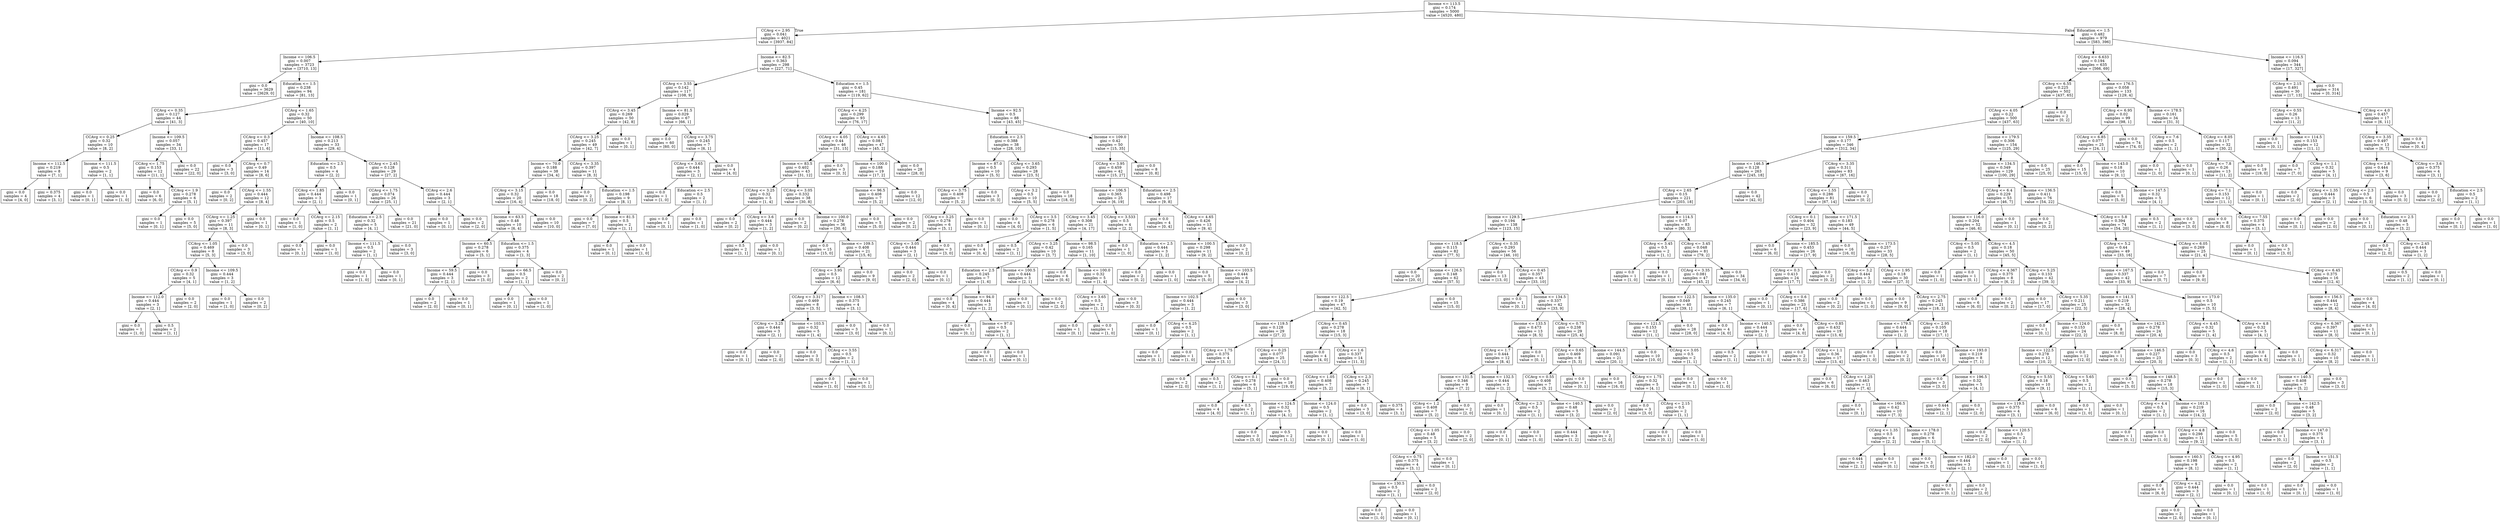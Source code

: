 digraph Tree {
node [shape=box] ;
0 [label="Income <= 113.5\ngini = 0.174\nsamples = 5000\nvalue = [4520, 480]"] ;
1 [label="CCAvg <= 2.95\ngini = 0.041\nsamples = 4021\nvalue = [3937, 84]"] ;
0 -> 1 [labeldistance=2.5, labelangle=45, headlabel="True"] ;
2 [label="Income <= 106.5\ngini = 0.007\nsamples = 3723\nvalue = [3710, 13]"] ;
1 -> 2 ;
3 [label="gini = 0.0\nsamples = 3629\nvalue = [3629, 0]"] ;
2 -> 3 ;
4 [label="Education <= 1.5\ngini = 0.238\nsamples = 94\nvalue = [81, 13]"] ;
2 -> 4 ;
5 [label="CCAvg <= 0.35\ngini = 0.127\nsamples = 44\nvalue = [41, 3]"] ;
4 -> 5 ;
6 [label="CCAvg <= 0.25\ngini = 0.32\nsamples = 10\nvalue = [8, 2]"] ;
5 -> 6 ;
7 [label="Income <= 112.5\ngini = 0.219\nsamples = 8\nvalue = [7, 1]"] ;
6 -> 7 ;
8 [label="gini = 0.0\nsamples = 4\nvalue = [4, 0]"] ;
7 -> 8 ;
9 [label="gini = 0.375\nsamples = 4\nvalue = [3, 1]"] ;
7 -> 9 ;
10 [label="Income <= 111.5\ngini = 0.5\nsamples = 2\nvalue = [1, 1]"] ;
6 -> 10 ;
11 [label="gini = 0.0\nsamples = 1\nvalue = [0, 1]"] ;
10 -> 11 ;
12 [label="gini = 0.0\nsamples = 1\nvalue = [1, 0]"] ;
10 -> 12 ;
13 [label="Income <= 109.5\ngini = 0.057\nsamples = 34\nvalue = [33, 1]"] ;
5 -> 13 ;
14 [label="CCAvg <= 1.75\ngini = 0.153\nsamples = 12\nvalue = [11, 1]"] ;
13 -> 14 ;
15 [label="gini = 0.0\nsamples = 6\nvalue = [6, 0]"] ;
14 -> 15 ;
16 [label="CCAvg <= 1.9\ngini = 0.278\nsamples = 6\nvalue = [5, 1]"] ;
14 -> 16 ;
17 [label="gini = 0.0\nsamples = 1\nvalue = [0, 1]"] ;
16 -> 17 ;
18 [label="gini = 0.0\nsamples = 5\nvalue = [5, 0]"] ;
16 -> 18 ;
19 [label="gini = 0.0\nsamples = 22\nvalue = [22, 0]"] ;
13 -> 19 ;
20 [label="CCAvg <= 1.65\ngini = 0.32\nsamples = 50\nvalue = [40, 10]"] ;
4 -> 20 ;
21 [label="CCAvg <= 0.3\ngini = 0.457\nsamples = 17\nvalue = [11, 6]"] ;
20 -> 21 ;
22 [label="gini = 0.0\nsamples = 3\nvalue = [3, 0]"] ;
21 -> 22 ;
23 [label="CCAvg <= 0.7\ngini = 0.49\nsamples = 14\nvalue = [8, 6]"] ;
21 -> 23 ;
24 [label="gini = 0.0\nsamples = 2\nvalue = [0, 2]"] ;
23 -> 24 ;
25 [label="CCAvg <= 1.55\ngini = 0.444\nsamples = 12\nvalue = [8, 4]"] ;
23 -> 25 ;
26 [label="CCAvg <= 1.25\ngini = 0.397\nsamples = 11\nvalue = [8, 3]"] ;
25 -> 26 ;
27 [label="CCAvg <= 1.05\ngini = 0.469\nsamples = 8\nvalue = [5, 3]"] ;
26 -> 27 ;
28 [label="CCAvg <= 0.9\ngini = 0.32\nsamples = 5\nvalue = [4, 1]"] ;
27 -> 28 ;
29 [label="Income <= 112.0\ngini = 0.444\nsamples = 3\nvalue = [2, 1]"] ;
28 -> 29 ;
30 [label="gini = 0.0\nsamples = 1\nvalue = [1, 0]"] ;
29 -> 30 ;
31 [label="gini = 0.5\nsamples = 2\nvalue = [1, 1]"] ;
29 -> 31 ;
32 [label="gini = 0.0\nsamples = 2\nvalue = [2, 0]"] ;
28 -> 32 ;
33 [label="Income <= 109.5\ngini = 0.444\nsamples = 3\nvalue = [1, 2]"] ;
27 -> 33 ;
34 [label="gini = 0.0\nsamples = 1\nvalue = [1, 0]"] ;
33 -> 34 ;
35 [label="gini = 0.0\nsamples = 2\nvalue = [0, 2]"] ;
33 -> 35 ;
36 [label="gini = 0.0\nsamples = 3\nvalue = [3, 0]"] ;
26 -> 36 ;
37 [label="gini = 0.0\nsamples = 1\nvalue = [0, 1]"] ;
25 -> 37 ;
38 [label="Income <= 108.5\ngini = 0.213\nsamples = 33\nvalue = [29, 4]"] ;
20 -> 38 ;
39 [label="Education <= 2.5\ngini = 0.5\nsamples = 4\nvalue = [2, 2]"] ;
38 -> 39 ;
40 [label="CCAvg <= 1.85\ngini = 0.444\nsamples = 3\nvalue = [2, 1]"] ;
39 -> 40 ;
41 [label="gini = 0.0\nsamples = 1\nvalue = [1, 0]"] ;
40 -> 41 ;
42 [label="CCAvg <= 2.15\ngini = 0.5\nsamples = 2\nvalue = [1, 1]"] ;
40 -> 42 ;
43 [label="gini = 0.0\nsamples = 1\nvalue = [0, 1]"] ;
42 -> 43 ;
44 [label="gini = 0.0\nsamples = 1\nvalue = [1, 0]"] ;
42 -> 44 ;
45 [label="gini = 0.0\nsamples = 1\nvalue = [0, 1]"] ;
39 -> 45 ;
46 [label="CCAvg <= 2.45\ngini = 0.128\nsamples = 29\nvalue = [27, 2]"] ;
38 -> 46 ;
47 [label="CCAvg <= 1.75\ngini = 0.074\nsamples = 26\nvalue = [25, 1]"] ;
46 -> 47 ;
48 [label="Education <= 2.5\ngini = 0.32\nsamples = 5\nvalue = [4, 1]"] ;
47 -> 48 ;
49 [label="Income <= 111.5\ngini = 0.5\nsamples = 2\nvalue = [1, 1]"] ;
48 -> 49 ;
50 [label="gini = 0.0\nsamples = 1\nvalue = [1, 0]"] ;
49 -> 50 ;
51 [label="gini = 0.0\nsamples = 1\nvalue = [0, 1]"] ;
49 -> 51 ;
52 [label="gini = 0.0\nsamples = 3\nvalue = [3, 0]"] ;
48 -> 52 ;
53 [label="gini = 0.0\nsamples = 21\nvalue = [21, 0]"] ;
47 -> 53 ;
54 [label="CCAvg <= 2.6\ngini = 0.444\nsamples = 3\nvalue = [2, 1]"] ;
46 -> 54 ;
55 [label="gini = 0.0\nsamples = 1\nvalue = [0, 1]"] ;
54 -> 55 ;
56 [label="gini = 0.0\nsamples = 2\nvalue = [2, 0]"] ;
54 -> 56 ;
57 [label="Income <= 82.5\ngini = 0.363\nsamples = 298\nvalue = [227, 71]"] ;
1 -> 57 ;
58 [label="CCAvg <= 3.55\ngini = 0.142\nsamples = 117\nvalue = [108, 9]"] ;
57 -> 58 ;
59 [label="CCAvg <= 3.45\ngini = 0.269\nsamples = 50\nvalue = [42, 8]"] ;
58 -> 59 ;
60 [label="CCAvg <= 3.25\ngini = 0.245\nsamples = 49\nvalue = [42, 7]"] ;
59 -> 60 ;
61 [label="Income <= 70.0\ngini = 0.188\nsamples = 38\nvalue = [34, 4]"] ;
60 -> 61 ;
62 [label="CCAvg <= 3.15\ngini = 0.32\nsamples = 20\nvalue = [16, 4]"] ;
61 -> 62 ;
63 [label="Income <= 63.5\ngini = 0.48\nsamples = 10\nvalue = [6, 4]"] ;
62 -> 63 ;
64 [label="Income <= 60.5\ngini = 0.278\nsamples = 6\nvalue = [5, 1]"] ;
63 -> 64 ;
65 [label="Income <= 59.5\ngini = 0.444\nsamples = 3\nvalue = [2, 1]"] ;
64 -> 65 ;
66 [label="gini = 0.0\nsamples = 2\nvalue = [2, 0]"] ;
65 -> 66 ;
67 [label="gini = 0.0\nsamples = 1\nvalue = [0, 1]"] ;
65 -> 67 ;
68 [label="gini = 0.0\nsamples = 3\nvalue = [3, 0]"] ;
64 -> 68 ;
69 [label="Education <= 1.5\ngini = 0.375\nsamples = 4\nvalue = [1, 3]"] ;
63 -> 69 ;
70 [label="Income <= 66.5\ngini = 0.5\nsamples = 2\nvalue = [1, 1]"] ;
69 -> 70 ;
71 [label="gini = 0.0\nsamples = 1\nvalue = [0, 1]"] ;
70 -> 71 ;
72 [label="gini = 0.0\nsamples = 1\nvalue = [1, 0]"] ;
70 -> 72 ;
73 [label="gini = 0.0\nsamples = 2\nvalue = [0, 2]"] ;
69 -> 73 ;
74 [label="gini = 0.0\nsamples = 10\nvalue = [10, 0]"] ;
62 -> 74 ;
75 [label="gini = 0.0\nsamples = 18\nvalue = [18, 0]"] ;
61 -> 75 ;
76 [label="CCAvg <= 3.35\ngini = 0.397\nsamples = 11\nvalue = [8, 3]"] ;
60 -> 76 ;
77 [label="gini = 0.0\nsamples = 2\nvalue = [0, 2]"] ;
76 -> 77 ;
78 [label="Education <= 1.5\ngini = 0.198\nsamples = 9\nvalue = [8, 1]"] ;
76 -> 78 ;
79 [label="gini = 0.0\nsamples = 7\nvalue = [7, 0]"] ;
78 -> 79 ;
80 [label="Income <= 81.5\ngini = 0.5\nsamples = 2\nvalue = [1, 1]"] ;
78 -> 80 ;
81 [label="gini = 0.0\nsamples = 1\nvalue = [0, 1]"] ;
80 -> 81 ;
82 [label="gini = 0.0\nsamples = 1\nvalue = [1, 0]"] ;
80 -> 82 ;
83 [label="gini = 0.0\nsamples = 1\nvalue = [0, 1]"] ;
59 -> 83 ;
84 [label="Income <= 81.5\ngini = 0.029\nsamples = 67\nvalue = [66, 1]"] ;
58 -> 84 ;
85 [label="gini = 0.0\nsamples = 60\nvalue = [60, 0]"] ;
84 -> 85 ;
86 [label="CCAvg <= 3.75\ngini = 0.245\nsamples = 7\nvalue = [6, 1]"] ;
84 -> 86 ;
87 [label="CCAvg <= 3.65\ngini = 0.444\nsamples = 3\nvalue = [2, 1]"] ;
86 -> 87 ;
88 [label="gini = 0.0\nsamples = 1\nvalue = [1, 0]"] ;
87 -> 88 ;
89 [label="Education <= 2.5\ngini = 0.5\nsamples = 2\nvalue = [1, 1]"] ;
87 -> 89 ;
90 [label="gini = 0.0\nsamples = 1\nvalue = [0, 1]"] ;
89 -> 90 ;
91 [label="gini = 0.0\nsamples = 1\nvalue = [1, 0]"] ;
89 -> 91 ;
92 [label="gini = 0.0\nsamples = 4\nvalue = [4, 0]"] ;
86 -> 92 ;
93 [label="Education <= 1.5\ngini = 0.45\nsamples = 181\nvalue = [119, 62]"] ;
57 -> 93 ;
94 [label="CCAvg <= 4.25\ngini = 0.299\nsamples = 93\nvalue = [76, 17]"] ;
93 -> 94 ;
95 [label="CCAvg <= 4.05\ngini = 0.44\nsamples = 46\nvalue = [31, 15]"] ;
94 -> 95 ;
96 [label="Income <= 83.5\ngini = 0.402\nsamples = 43\nvalue = [31, 12]"] ;
95 -> 96 ;
97 [label="CCAvg <= 3.25\ngini = 0.32\nsamples = 5\nvalue = [1, 4]"] ;
96 -> 97 ;
98 [label="gini = 0.0\nsamples = 2\nvalue = [0, 2]"] ;
97 -> 98 ;
99 [label="CCAvg <= 3.6\ngini = 0.444\nsamples = 3\nvalue = [1, 2]"] ;
97 -> 99 ;
100 [label="gini = 0.5\nsamples = 2\nvalue = [1, 1]"] ;
99 -> 100 ;
101 [label="gini = 0.0\nsamples = 1\nvalue = [0, 1]"] ;
99 -> 101 ;
102 [label="CCAvg <= 3.05\ngini = 0.332\nsamples = 38\nvalue = [30, 8]"] ;
96 -> 102 ;
103 [label="gini = 0.0\nsamples = 2\nvalue = [0, 2]"] ;
102 -> 103 ;
104 [label="Income <= 100.0\ngini = 0.278\nsamples = 36\nvalue = [30, 6]"] ;
102 -> 104 ;
105 [label="gini = 0.0\nsamples = 15\nvalue = [15, 0]"] ;
104 -> 105 ;
106 [label="Income <= 109.5\ngini = 0.408\nsamples = 21\nvalue = [15, 6]"] ;
104 -> 106 ;
107 [label="CCAvg <= 3.95\ngini = 0.5\nsamples = 12\nvalue = [6, 6]"] ;
106 -> 107 ;
108 [label="CCAvg <= 3.317\ngini = 0.469\nsamples = 8\nvalue = [3, 5]"] ;
107 -> 108 ;
109 [label="CCAvg <= 3.25\ngini = 0.444\nsamples = 3\nvalue = [2, 1]"] ;
108 -> 109 ;
110 [label="gini = 0.0\nsamples = 1\nvalue = [0, 1]"] ;
109 -> 110 ;
111 [label="gini = 0.0\nsamples = 2\nvalue = [2, 0]"] ;
109 -> 111 ;
112 [label="Income <= 103.5\ngini = 0.32\nsamples = 5\nvalue = [1, 4]"] ;
108 -> 112 ;
113 [label="gini = 0.0\nsamples = 3\nvalue = [0, 3]"] ;
112 -> 113 ;
114 [label="CCAvg <= 3.55\ngini = 0.5\nsamples = 2\nvalue = [1, 1]"] ;
112 -> 114 ;
115 [label="gini = 0.0\nsamples = 1\nvalue = [1, 0]"] ;
114 -> 115 ;
116 [label="gini = 0.0\nsamples = 1\nvalue = [0, 1]"] ;
114 -> 116 ;
117 [label="Income <= 108.5\ngini = 0.375\nsamples = 4\nvalue = [3, 1]"] ;
107 -> 117 ;
118 [label="gini = 0.0\nsamples = 3\nvalue = [3, 0]"] ;
117 -> 118 ;
119 [label="gini = 0.0\nsamples = 1\nvalue = [0, 1]"] ;
117 -> 119 ;
120 [label="gini = 0.0\nsamples = 9\nvalue = [9, 0]"] ;
106 -> 120 ;
121 [label="gini = 0.0\nsamples = 3\nvalue = [0, 3]"] ;
95 -> 121 ;
122 [label="CCAvg <= 4.65\ngini = 0.081\nsamples = 47\nvalue = [45, 2]"] ;
94 -> 122 ;
123 [label="Income <= 100.0\ngini = 0.188\nsamples = 19\nvalue = [17, 2]"] ;
122 -> 123 ;
124 [label="Income <= 96.5\ngini = 0.408\nsamples = 7\nvalue = [5, 2]"] ;
123 -> 124 ;
125 [label="gini = 0.0\nsamples = 5\nvalue = [5, 0]"] ;
124 -> 125 ;
126 [label="gini = 0.0\nsamples = 2\nvalue = [0, 2]"] ;
124 -> 126 ;
127 [label="gini = 0.0\nsamples = 12\nvalue = [12, 0]"] ;
123 -> 127 ;
128 [label="gini = 0.0\nsamples = 28\nvalue = [28, 0]"] ;
122 -> 128 ;
129 [label="Income <= 92.5\ngini = 0.5\nsamples = 88\nvalue = [43, 45]"] ;
93 -> 129 ;
130 [label="Education <= 2.5\ngini = 0.388\nsamples = 38\nvalue = [28, 10]"] ;
129 -> 130 ;
131 [label="Income <= 87.0\ngini = 0.5\nsamples = 10\nvalue = [5, 5]"] ;
130 -> 131 ;
132 [label="CCAvg <= 3.75\ngini = 0.408\nsamples = 7\nvalue = [5, 2]"] ;
131 -> 132 ;
133 [label="CCAvg <= 3.25\ngini = 0.278\nsamples = 6\nvalue = [5, 1]"] ;
132 -> 133 ;
134 [label="CCAvg <= 3.05\ngini = 0.444\nsamples = 3\nvalue = [2, 1]"] ;
133 -> 134 ;
135 [label="gini = 0.0\nsamples = 2\nvalue = [2, 0]"] ;
134 -> 135 ;
136 [label="gini = 0.0\nsamples = 1\nvalue = [0, 1]"] ;
134 -> 136 ;
137 [label="gini = 0.0\nsamples = 3\nvalue = [3, 0]"] ;
133 -> 137 ;
138 [label="gini = 0.0\nsamples = 1\nvalue = [0, 1]"] ;
132 -> 138 ;
139 [label="gini = 0.0\nsamples = 3\nvalue = [0, 3]"] ;
131 -> 139 ;
140 [label="CCAvg <= 3.65\ngini = 0.293\nsamples = 28\nvalue = [23, 5]"] ;
130 -> 140 ;
141 [label="CCAvg <= 3.2\ngini = 0.5\nsamples = 10\nvalue = [5, 5]"] ;
140 -> 141 ;
142 [label="gini = 0.0\nsamples = 4\nvalue = [4, 0]"] ;
141 -> 142 ;
143 [label="CCAvg <= 3.5\ngini = 0.278\nsamples = 6\nvalue = [1, 5]"] ;
141 -> 143 ;
144 [label="gini = 0.0\nsamples = 4\nvalue = [0, 4]"] ;
143 -> 144 ;
145 [label="gini = 0.5\nsamples = 2\nvalue = [1, 1]"] ;
143 -> 145 ;
146 [label="gini = 0.0\nsamples = 18\nvalue = [18, 0]"] ;
140 -> 146 ;
147 [label="Income <= 109.0\ngini = 0.42\nsamples = 50\nvalue = [15, 35]"] ;
129 -> 147 ;
148 [label="CCAvg <= 3.95\ngini = 0.459\nsamples = 42\nvalue = [15, 27]"] ;
147 -> 148 ;
149 [label="Income <= 106.5\ngini = 0.365\nsamples = 25\nvalue = [6, 19]"] ;
148 -> 149 ;
150 [label="CCAvg <= 3.45\ngini = 0.308\nsamples = 21\nvalue = [4, 17]"] ;
149 -> 150 ;
151 [label="CCAvg <= 3.25\ngini = 0.42\nsamples = 10\nvalue = [3, 7]"] ;
150 -> 151 ;
152 [label="Education <= 2.5\ngini = 0.245\nsamples = 7\nvalue = [1, 6]"] ;
151 -> 152 ;
153 [label="gini = 0.0\nsamples = 4\nvalue = [0, 4]"] ;
152 -> 153 ;
154 [label="Income <= 94.0\ngini = 0.444\nsamples = 3\nvalue = [1, 2]"] ;
152 -> 154 ;
155 [label="gini = 0.0\nsamples = 1\nvalue = [0, 1]"] ;
154 -> 155 ;
156 [label="Income <= 97.0\ngini = 0.5\nsamples = 2\nvalue = [1, 1]"] ;
154 -> 156 ;
157 [label="gini = 0.0\nsamples = 1\nvalue = [1, 0]"] ;
156 -> 157 ;
158 [label="gini = 0.0\nsamples = 1\nvalue = [0, 1]"] ;
156 -> 158 ;
159 [label="Income <= 100.5\ngini = 0.444\nsamples = 3\nvalue = [2, 1]"] ;
151 -> 159 ;
160 [label="gini = 0.0\nsamples = 1\nvalue = [0, 1]"] ;
159 -> 160 ;
161 [label="gini = 0.0\nsamples = 2\nvalue = [2, 0]"] ;
159 -> 161 ;
162 [label="Income <= 98.5\ngini = 0.165\nsamples = 11\nvalue = [1, 10]"] ;
150 -> 162 ;
163 [label="gini = 0.0\nsamples = 6\nvalue = [0, 6]"] ;
162 -> 163 ;
164 [label="Income <= 100.0\ngini = 0.32\nsamples = 5\nvalue = [1, 4]"] ;
162 -> 164 ;
165 [label="CCAvg <= 3.65\ngini = 0.5\nsamples = 2\nvalue = [1, 1]"] ;
164 -> 165 ;
166 [label="gini = 0.0\nsamples = 1\nvalue = [0, 1]"] ;
165 -> 166 ;
167 [label="gini = 0.0\nsamples = 1\nvalue = [1, 0]"] ;
165 -> 167 ;
168 [label="gini = 0.0\nsamples = 3\nvalue = [0, 3]"] ;
164 -> 168 ;
169 [label="CCAvg <= 3.533\ngini = 0.5\nsamples = 4\nvalue = [2, 2]"] ;
149 -> 169 ;
170 [label="gini = 0.0\nsamples = 1\nvalue = [1, 0]"] ;
169 -> 170 ;
171 [label="Education <= 2.5\ngini = 0.444\nsamples = 3\nvalue = [1, 2]"] ;
169 -> 171 ;
172 [label="gini = 0.0\nsamples = 2\nvalue = [0, 2]"] ;
171 -> 172 ;
173 [label="gini = 0.0\nsamples = 1\nvalue = [1, 0]"] ;
171 -> 173 ;
174 [label="Education <= 2.5\ngini = 0.498\nsamples = 17\nvalue = [9, 8]"] ;
148 -> 174 ;
175 [label="gini = 0.0\nsamples = 4\nvalue = [0, 4]"] ;
174 -> 175 ;
176 [label="CCAvg <= 4.65\ngini = 0.426\nsamples = 13\nvalue = [9, 4]"] ;
174 -> 176 ;
177 [label="Income <= 100.5\ngini = 0.298\nsamples = 11\nvalue = [9, 2]"] ;
176 -> 177 ;
178 [label="gini = 0.0\nsamples = 5\nvalue = [5, 0]"] ;
177 -> 178 ;
179 [label="Income <= 103.5\ngini = 0.444\nsamples = 6\nvalue = [4, 2]"] ;
177 -> 179 ;
180 [label="Income <= 102.5\ngini = 0.444\nsamples = 3\nvalue = [1, 2]"] ;
179 -> 180 ;
181 [label="gini = 0.0\nsamples = 1\nvalue = [0, 1]"] ;
180 -> 181 ;
182 [label="CCAvg <= 4.25\ngini = 0.5\nsamples = 2\nvalue = [1, 1]"] ;
180 -> 182 ;
183 [label="gini = 0.0\nsamples = 1\nvalue = [0, 1]"] ;
182 -> 183 ;
184 [label="gini = 0.0\nsamples = 1\nvalue = [1, 0]"] ;
182 -> 184 ;
185 [label="gini = 0.0\nsamples = 3\nvalue = [3, 0]"] ;
179 -> 185 ;
186 [label="gini = 0.0\nsamples = 2\nvalue = [0, 2]"] ;
176 -> 186 ;
187 [label="gini = 0.0\nsamples = 8\nvalue = [0, 8]"] ;
147 -> 187 ;
188 [label="Education <= 1.5\ngini = 0.482\nsamples = 979\nvalue = [583, 396]"] ;
0 -> 188 [labeldistance=2.5, labelangle=-45, headlabel="False"] ;
189 [label="CCAvg <= 6.633\ngini = 0.194\nsamples = 635\nvalue = [566, 69]"] ;
188 -> 189 ;
190 [label="CCAvg <= 6.55\ngini = 0.225\nsamples = 502\nvalue = [437, 65]"] ;
189 -> 190 ;
191 [label="CCAvg <= 4.05\ngini = 0.22\nsamples = 500\nvalue = [437, 63]"] ;
190 -> 191 ;
192 [label="Income <= 159.5\ngini = 0.177\nsamples = 346\nvalue = [312, 34]"] ;
191 -> 192 ;
193 [label="Income <= 146.5\ngini = 0.128\nsamples = 263\nvalue = [245, 18]"] ;
192 -> 193 ;
194 [label="CCAvg <= 2.65\ngini = 0.15\nsamples = 221\nvalue = [203, 18]"] ;
193 -> 194 ;
195 [label="Income <= 129.5\ngini = 0.194\nsamples = 138\nvalue = [123, 15]"] ;
194 -> 195 ;
196 [label="Income <= 118.5\ngini = 0.115\nsamples = 82\nvalue = [77, 5]"] ;
195 -> 196 ;
197 [label="gini = 0.0\nsamples = 20\nvalue = [20, 0]"] ;
196 -> 197 ;
198 [label="Income <= 126.5\ngini = 0.148\nsamples = 62\nvalue = [57, 5]"] ;
196 -> 198 ;
199 [label="Income <= 122.5\ngini = 0.19\nsamples = 47\nvalue = [42, 5]"] ;
198 -> 199 ;
200 [label="Income <= 119.5\ngini = 0.128\nsamples = 29\nvalue = [27, 2]"] ;
199 -> 200 ;
201 [label="CCAvg <= 1.75\ngini = 0.375\nsamples = 4\nvalue = [3, 1]"] ;
200 -> 201 ;
202 [label="gini = 0.0\nsamples = 2\nvalue = [2, 0]"] ;
201 -> 202 ;
203 [label="gini = 0.5\nsamples = 2\nvalue = [1, 1]"] ;
201 -> 203 ;
204 [label="CCAvg <= 0.25\ngini = 0.077\nsamples = 25\nvalue = [24, 1]"] ;
200 -> 204 ;
205 [label="CCAvg <= 0.1\ngini = 0.278\nsamples = 6\nvalue = [5, 1]"] ;
204 -> 205 ;
206 [label="gini = 0.0\nsamples = 4\nvalue = [4, 0]"] ;
205 -> 206 ;
207 [label="gini = 0.5\nsamples = 2\nvalue = [1, 1]"] ;
205 -> 207 ;
208 [label="gini = 0.0\nsamples = 19\nvalue = [19, 0]"] ;
204 -> 208 ;
209 [label="CCAvg <= 0.45\ngini = 0.278\nsamples = 18\nvalue = [15, 3]"] ;
199 -> 209 ;
210 [label="gini = 0.0\nsamples = 4\nvalue = [4, 0]"] ;
209 -> 210 ;
211 [label="CCAvg <= 1.6\ngini = 0.337\nsamples = 14\nvalue = [11, 3]"] ;
209 -> 211 ;
212 [label="CCAvg <= 1.05\ngini = 0.408\nsamples = 7\nvalue = [5, 2]"] ;
211 -> 212 ;
213 [label="Income <= 124.5\ngini = 0.32\nsamples = 5\nvalue = [4, 1]"] ;
212 -> 213 ;
214 [label="gini = 0.0\nsamples = 3\nvalue = [3, 0]"] ;
213 -> 214 ;
215 [label="gini = 0.5\nsamples = 2\nvalue = [1, 1]"] ;
213 -> 215 ;
216 [label="Income <= 124.0\ngini = 0.5\nsamples = 2\nvalue = [1, 1]"] ;
212 -> 216 ;
217 [label="gini = 0.0\nsamples = 1\nvalue = [0, 1]"] ;
216 -> 217 ;
218 [label="gini = 0.0\nsamples = 1\nvalue = [1, 0]"] ;
216 -> 218 ;
219 [label="CCAvg <= 2.3\ngini = 0.245\nsamples = 7\nvalue = [6, 1]"] ;
211 -> 219 ;
220 [label="gini = 0.0\nsamples = 3\nvalue = [3, 0]"] ;
219 -> 220 ;
221 [label="gini = 0.375\nsamples = 4\nvalue = [3, 1]"] ;
219 -> 221 ;
222 [label="gini = 0.0\nsamples = 15\nvalue = [15, 0]"] ;
198 -> 222 ;
223 [label="CCAvg <= 0.35\ngini = 0.293\nsamples = 56\nvalue = [46, 10]"] ;
195 -> 223 ;
224 [label="gini = 0.0\nsamples = 13\nvalue = [13, 0]"] ;
223 -> 224 ;
225 [label="CCAvg <= 0.45\ngini = 0.357\nsamples = 43\nvalue = [33, 10]"] ;
223 -> 225 ;
226 [label="gini = 0.0\nsamples = 1\nvalue = [0, 1]"] ;
225 -> 226 ;
227 [label="Income <= 134.5\ngini = 0.337\nsamples = 42\nvalue = [33, 9]"] ;
225 -> 227 ;
228 [label="Income <= 133.5\ngini = 0.473\nsamples = 13\nvalue = [8, 5]"] ;
227 -> 228 ;
229 [label="CCAvg <= 1.7\ngini = 0.444\nsamples = 12\nvalue = [8, 4]"] ;
228 -> 229 ;
230 [label="Income <= 131.5\ngini = 0.346\nsamples = 9\nvalue = [7, 2]"] ;
229 -> 230 ;
231 [label="CCAvg <= 1.2\ngini = 0.408\nsamples = 7\nvalue = [5, 2]"] ;
230 -> 231 ;
232 [label="CCAvg <= 1.05\ngini = 0.48\nsamples = 5\nvalue = [3, 2]"] ;
231 -> 232 ;
233 [label="CCAvg <= 0.75\ngini = 0.375\nsamples = 4\nvalue = [3, 1]"] ;
232 -> 233 ;
234 [label="Income <= 130.5\ngini = 0.5\nsamples = 2\nvalue = [1, 1]"] ;
233 -> 234 ;
235 [label="gini = 0.0\nsamples = 1\nvalue = [1, 0]"] ;
234 -> 235 ;
236 [label="gini = 0.0\nsamples = 1\nvalue = [0, 1]"] ;
234 -> 236 ;
237 [label="gini = 0.0\nsamples = 2\nvalue = [2, 0]"] ;
233 -> 237 ;
238 [label="gini = 0.0\nsamples = 1\nvalue = [0, 1]"] ;
232 -> 238 ;
239 [label="gini = 0.0\nsamples = 2\nvalue = [2, 0]"] ;
231 -> 239 ;
240 [label="gini = 0.0\nsamples = 2\nvalue = [2, 0]"] ;
230 -> 240 ;
241 [label="Income <= 132.5\ngini = 0.444\nsamples = 3\nvalue = [1, 2]"] ;
229 -> 241 ;
242 [label="gini = 0.0\nsamples = 1\nvalue = [0, 1]"] ;
241 -> 242 ;
243 [label="CCAvg <= 2.3\ngini = 0.5\nsamples = 2\nvalue = [1, 1]"] ;
241 -> 243 ;
244 [label="gini = 0.0\nsamples = 1\nvalue = [0, 1]"] ;
243 -> 244 ;
245 [label="gini = 0.0\nsamples = 1\nvalue = [1, 0]"] ;
243 -> 245 ;
246 [label="gini = 0.0\nsamples = 1\nvalue = [0, 1]"] ;
228 -> 246 ;
247 [label="CCAvg <= 0.75\ngini = 0.238\nsamples = 29\nvalue = [25, 4]"] ;
227 -> 247 ;
248 [label="CCAvg <= 0.65\ngini = 0.469\nsamples = 8\nvalue = [5, 3]"] ;
247 -> 248 ;
249 [label="CCAvg <= 0.55\ngini = 0.408\nsamples = 7\nvalue = [5, 2]"] ;
248 -> 249 ;
250 [label="Income <= 140.5\ngini = 0.48\nsamples = 5\nvalue = [3, 2]"] ;
249 -> 250 ;
251 [label="gini = 0.444\nsamples = 3\nvalue = [1, 2]"] ;
250 -> 251 ;
252 [label="gini = 0.0\nsamples = 2\nvalue = [2, 0]"] ;
250 -> 252 ;
253 [label="gini = 0.0\nsamples = 2\nvalue = [2, 0]"] ;
249 -> 253 ;
254 [label="gini = 0.0\nsamples = 1\nvalue = [0, 1]"] ;
248 -> 254 ;
255 [label="Income <= 144.5\ngini = 0.091\nsamples = 21\nvalue = [20, 1]"] ;
247 -> 255 ;
256 [label="gini = 0.0\nsamples = 16\nvalue = [16, 0]"] ;
255 -> 256 ;
257 [label="CCAvg <= 1.75\ngini = 0.32\nsamples = 5\nvalue = [4, 1]"] ;
255 -> 257 ;
258 [label="gini = 0.0\nsamples = 3\nvalue = [3, 0]"] ;
257 -> 258 ;
259 [label="CCAvg <= 2.15\ngini = 0.5\nsamples = 2\nvalue = [1, 1]"] ;
257 -> 259 ;
260 [label="gini = 0.0\nsamples = 1\nvalue = [0, 1]"] ;
259 -> 260 ;
261 [label="gini = 0.0\nsamples = 1\nvalue = [1, 0]"] ;
259 -> 261 ;
262 [label="Income <= 114.5\ngini = 0.07\nsamples = 83\nvalue = [80, 3]"] ;
194 -> 262 ;
263 [label="CCAvg <= 3.45\ngini = 0.5\nsamples = 2\nvalue = [1, 1]"] ;
262 -> 263 ;
264 [label="gini = 0.0\nsamples = 1\nvalue = [1, 0]"] ;
263 -> 264 ;
265 [label="gini = 0.0\nsamples = 1\nvalue = [0, 1]"] ;
263 -> 265 ;
266 [label="CCAvg <= 3.45\ngini = 0.048\nsamples = 81\nvalue = [79, 2]"] ;
262 -> 266 ;
267 [label="CCAvg <= 3.35\ngini = 0.081\nsamples = 47\nvalue = [45, 2]"] ;
266 -> 267 ;
268 [label="Income <= 122.5\ngini = 0.049\nsamples = 40\nvalue = [39, 1]"] ;
267 -> 268 ;
269 [label="Income <= 121.5\ngini = 0.153\nsamples = 12\nvalue = [11, 1]"] ;
268 -> 269 ;
270 [label="gini = 0.0\nsamples = 10\nvalue = [10, 0]"] ;
269 -> 270 ;
271 [label="CCAvg <= 3.05\ngini = 0.5\nsamples = 2\nvalue = [1, 1]"] ;
269 -> 271 ;
272 [label="gini = 0.0\nsamples = 1\nvalue = [0, 1]"] ;
271 -> 272 ;
273 [label="gini = 0.0\nsamples = 1\nvalue = [1, 0]"] ;
271 -> 273 ;
274 [label="gini = 0.0\nsamples = 28\nvalue = [28, 0]"] ;
268 -> 274 ;
275 [label="Income <= 135.0\ngini = 0.245\nsamples = 7\nvalue = [6, 1]"] ;
267 -> 275 ;
276 [label="gini = 0.0\nsamples = 4\nvalue = [4, 0]"] ;
275 -> 276 ;
277 [label="Income <= 140.5\ngini = 0.444\nsamples = 3\nvalue = [2, 1]"] ;
275 -> 277 ;
278 [label="gini = 0.5\nsamples = 2\nvalue = [1, 1]"] ;
277 -> 278 ;
279 [label="gini = 0.0\nsamples = 1\nvalue = [1, 0]"] ;
277 -> 279 ;
280 [label="gini = 0.0\nsamples = 34\nvalue = [34, 0]"] ;
266 -> 280 ;
281 [label="gini = 0.0\nsamples = 42\nvalue = [42, 0]"] ;
193 -> 281 ;
282 [label="CCAvg <= 3.35\ngini = 0.311\nsamples = 83\nvalue = [67, 16]"] ;
192 -> 282 ;
283 [label="CCAvg <= 1.55\ngini = 0.286\nsamples = 81\nvalue = [67, 14]"] ;
282 -> 283 ;
284 [label="CCAvg <= 0.1\ngini = 0.404\nsamples = 32\nvalue = [23, 9]"] ;
283 -> 284 ;
285 [label="gini = 0.0\nsamples = 6\nvalue = [6, 0]"] ;
284 -> 285 ;
286 [label="Income <= 185.5\ngini = 0.453\nsamples = 26\nvalue = [17, 9]"] ;
284 -> 286 ;
287 [label="CCAvg <= 0.3\ngini = 0.413\nsamples = 24\nvalue = [17, 7]"] ;
286 -> 287 ;
288 [label="gini = 0.0\nsamples = 1\nvalue = [0, 1]"] ;
287 -> 288 ;
289 [label="CCAvg <= 0.6\ngini = 0.386\nsamples = 23\nvalue = [17, 6]"] ;
287 -> 289 ;
290 [label="gini = 0.0\nsamples = 4\nvalue = [4, 0]"] ;
289 -> 290 ;
291 [label="CCAvg <= 0.85\ngini = 0.432\nsamples = 19\nvalue = [13, 6]"] ;
289 -> 291 ;
292 [label="gini = 0.0\nsamples = 2\nvalue = [0, 2]"] ;
291 -> 292 ;
293 [label="CCAvg <= 1.1\ngini = 0.36\nsamples = 17\nvalue = [13, 4]"] ;
291 -> 293 ;
294 [label="gini = 0.0\nsamples = 6\nvalue = [6, 0]"] ;
293 -> 294 ;
295 [label="CCAvg <= 1.25\ngini = 0.463\nsamples = 11\nvalue = [7, 4]"] ;
293 -> 295 ;
296 [label="gini = 0.0\nsamples = 1\nvalue = [0, 1]"] ;
295 -> 296 ;
297 [label="Income <= 166.5\ngini = 0.42\nsamples = 10\nvalue = [7, 3]"] ;
295 -> 297 ;
298 [label="CCAvg <= 1.35\ngini = 0.5\nsamples = 4\nvalue = [2, 2]"] ;
297 -> 298 ;
299 [label="gini = 0.444\nsamples = 3\nvalue = [2, 1]"] ;
298 -> 299 ;
300 [label="gini = 0.0\nsamples = 1\nvalue = [0, 1]"] ;
298 -> 300 ;
301 [label="Income <= 178.0\ngini = 0.278\nsamples = 6\nvalue = [5, 1]"] ;
297 -> 301 ;
302 [label="gini = 0.0\nsamples = 3\nvalue = [3, 0]"] ;
301 -> 302 ;
303 [label="Income <= 182.0\ngini = 0.444\nsamples = 3\nvalue = [2, 1]"] ;
301 -> 303 ;
304 [label="gini = 0.0\nsamples = 1\nvalue = [0, 1]"] ;
303 -> 304 ;
305 [label="gini = 0.0\nsamples = 2\nvalue = [2, 0]"] ;
303 -> 305 ;
306 [label="gini = 0.0\nsamples = 2\nvalue = [0, 2]"] ;
286 -> 306 ;
307 [label="Income <= 171.5\ngini = 0.183\nsamples = 49\nvalue = [44, 5]"] ;
283 -> 307 ;
308 [label="gini = 0.0\nsamples = 16\nvalue = [16, 0]"] ;
307 -> 308 ;
309 [label="Income <= 173.5\ngini = 0.257\nsamples = 33\nvalue = [28, 5]"] ;
307 -> 309 ;
310 [label="CCAvg <= 3.2\ngini = 0.444\nsamples = 3\nvalue = [1, 2]"] ;
309 -> 310 ;
311 [label="gini = 0.0\nsamples = 2\nvalue = [0, 2]"] ;
310 -> 311 ;
312 [label="gini = 0.0\nsamples = 1\nvalue = [1, 0]"] ;
310 -> 312 ;
313 [label="CCAvg <= 1.95\ngini = 0.18\nsamples = 30\nvalue = [27, 3]"] ;
309 -> 313 ;
314 [label="gini = 0.0\nsamples = 9\nvalue = [9, 0]"] ;
313 -> 314 ;
315 [label="CCAvg <= 2.75\ngini = 0.245\nsamples = 21\nvalue = [18, 3]"] ;
313 -> 315 ;
316 [label="Income <= 179.5\ngini = 0.444\nsamples = 3\nvalue = [1, 2]"] ;
315 -> 316 ;
317 [label="gini = 0.0\nsamples = 1\nvalue = [1, 0]"] ;
316 -> 317 ;
318 [label="gini = 0.0\nsamples = 2\nvalue = [0, 2]"] ;
316 -> 318 ;
319 [label="CCAvg <= 2.95\ngini = 0.105\nsamples = 18\nvalue = [17, 1]"] ;
315 -> 319 ;
320 [label="gini = 0.0\nsamples = 10\nvalue = [10, 0]"] ;
319 -> 320 ;
321 [label="Income <= 193.0\ngini = 0.219\nsamples = 8\nvalue = [7, 1]"] ;
319 -> 321 ;
322 [label="gini = 0.0\nsamples = 3\nvalue = [3, 0]"] ;
321 -> 322 ;
323 [label="Income <= 196.5\ngini = 0.32\nsamples = 5\nvalue = [4, 1]"] ;
321 -> 323 ;
324 [label="gini = 0.444\nsamples = 3\nvalue = [2, 1]"] ;
323 -> 324 ;
325 [label="gini = 0.0\nsamples = 2\nvalue = [2, 0]"] ;
323 -> 325 ;
326 [label="gini = 0.0\nsamples = 2\nvalue = [0, 2]"] ;
282 -> 326 ;
327 [label="Income <= 179.5\ngini = 0.306\nsamples = 154\nvalue = [125, 29]"] ;
191 -> 327 ;
328 [label="Income <= 134.5\ngini = 0.349\nsamples = 129\nvalue = [100, 29]"] ;
327 -> 328 ;
329 [label="CCAvg <= 6.4\ngini = 0.229\nsamples = 53\nvalue = [46, 7]"] ;
328 -> 329 ;
330 [label="Income <= 116.0\ngini = 0.204\nsamples = 52\nvalue = [46, 6]"] ;
329 -> 330 ;
331 [label="CCAvg <= 5.05\ngini = 0.5\nsamples = 2\nvalue = [1, 1]"] ;
330 -> 331 ;
332 [label="gini = 0.0\nsamples = 1\nvalue = [1, 0]"] ;
331 -> 332 ;
333 [label="gini = 0.0\nsamples = 1\nvalue = [0, 1]"] ;
331 -> 333 ;
334 [label="CCAvg <= 4.5\ngini = 0.18\nsamples = 50\nvalue = [45, 5]"] ;
330 -> 334 ;
335 [label="CCAvg <= 4.367\ngini = 0.375\nsamples = 8\nvalue = [6, 2]"] ;
334 -> 335 ;
336 [label="gini = 0.0\nsamples = 6\nvalue = [6, 0]"] ;
335 -> 336 ;
337 [label="gini = 0.0\nsamples = 2\nvalue = [0, 2]"] ;
335 -> 337 ;
338 [label="CCAvg <= 5.25\ngini = 0.133\nsamples = 42\nvalue = [39, 3]"] ;
334 -> 338 ;
339 [label="gini = 0.0\nsamples = 17\nvalue = [17, 0]"] ;
338 -> 339 ;
340 [label="CCAvg <= 5.35\ngini = 0.211\nsamples = 25\nvalue = [22, 3]"] ;
338 -> 340 ;
341 [label="gini = 0.0\nsamples = 1\nvalue = [0, 1]"] ;
340 -> 341 ;
342 [label="Income <= 124.0\ngini = 0.153\nsamples = 24\nvalue = [22, 2]"] ;
340 -> 342 ;
343 [label="Income <= 122.5\ngini = 0.278\nsamples = 12\nvalue = [10, 2]"] ;
342 -> 343 ;
344 [label="CCAvg <= 5.55\ngini = 0.18\nsamples = 10\nvalue = [9, 1]"] ;
343 -> 344 ;
345 [label="Income <= 119.5\ngini = 0.375\nsamples = 4\nvalue = [3, 1]"] ;
344 -> 345 ;
346 [label="gini = 0.0\nsamples = 2\nvalue = [2, 0]"] ;
345 -> 346 ;
347 [label="Income <= 120.5\ngini = 0.5\nsamples = 2\nvalue = [1, 1]"] ;
345 -> 347 ;
348 [label="gini = 0.0\nsamples = 1\nvalue = [0, 1]"] ;
347 -> 348 ;
349 [label="gini = 0.0\nsamples = 1\nvalue = [1, 0]"] ;
347 -> 349 ;
350 [label="gini = 0.0\nsamples = 6\nvalue = [6, 0]"] ;
344 -> 350 ;
351 [label="CCAvg <= 5.65\ngini = 0.5\nsamples = 2\nvalue = [1, 1]"] ;
343 -> 351 ;
352 [label="gini = 0.0\nsamples = 1\nvalue = [1, 0]"] ;
351 -> 352 ;
353 [label="gini = 0.0\nsamples = 1\nvalue = [0, 1]"] ;
351 -> 353 ;
354 [label="gini = 0.0\nsamples = 12\nvalue = [12, 0]"] ;
342 -> 354 ;
355 [label="gini = 0.0\nsamples = 1\nvalue = [0, 1]"] ;
329 -> 355 ;
356 [label="Income <= 136.5\ngini = 0.411\nsamples = 76\nvalue = [54, 22]"] ;
328 -> 356 ;
357 [label="gini = 0.0\nsamples = 2\nvalue = [0, 2]"] ;
356 -> 357 ;
358 [label="CCAvg <= 5.8\ngini = 0.394\nsamples = 74\nvalue = [54, 20]"] ;
356 -> 358 ;
359 [label="CCAvg <= 5.2\ngini = 0.44\nsamples = 49\nvalue = [33, 16]"] ;
358 -> 359 ;
360 [label="Income <= 167.5\ngini = 0.337\nsamples = 42\nvalue = [33, 9]"] ;
359 -> 360 ;
361 [label="Income <= 141.5\ngini = 0.219\nsamples = 32\nvalue = [28, 4]"] ;
360 -> 361 ;
362 [label="gini = 0.0\nsamples = 8\nvalue = [8, 0]"] ;
361 -> 362 ;
363 [label="Income <= 142.5\ngini = 0.278\nsamples = 24\nvalue = [20, 4]"] ;
361 -> 363 ;
364 [label="gini = 0.0\nsamples = 1\nvalue = [0, 1]"] ;
363 -> 364 ;
365 [label="Income <= 146.5\ngini = 0.227\nsamples = 23\nvalue = [20, 3]"] ;
363 -> 365 ;
366 [label="gini = 0.0\nsamples = 5\nvalue = [5, 0]"] ;
365 -> 366 ;
367 [label="Income <= 148.5\ngini = 0.278\nsamples = 18\nvalue = [15, 3]"] ;
365 -> 367 ;
368 [label="CCAvg <= 4.4\ngini = 0.5\nsamples = 2\nvalue = [1, 1]"] ;
367 -> 368 ;
369 [label="gini = 0.0\nsamples = 1\nvalue = [0, 1]"] ;
368 -> 369 ;
370 [label="gini = 0.0\nsamples = 1\nvalue = [1, 0]"] ;
368 -> 370 ;
371 [label="Income <= 161.5\ngini = 0.219\nsamples = 16\nvalue = [14, 2]"] ;
367 -> 371 ;
372 [label="CCAvg <= 4.8\ngini = 0.298\nsamples = 11\nvalue = [9, 2]"] ;
371 -> 372 ;
373 [label="Income <= 160.5\ngini = 0.198\nsamples = 9\nvalue = [8, 1]"] ;
372 -> 373 ;
374 [label="gini = 0.0\nsamples = 6\nvalue = [6, 0]"] ;
373 -> 374 ;
375 [label="CCAvg <= 4.2\ngini = 0.444\nsamples = 3\nvalue = [2, 1]"] ;
373 -> 375 ;
376 [label="gini = 0.0\nsamples = 2\nvalue = [2, 0]"] ;
375 -> 376 ;
377 [label="gini = 0.0\nsamples = 1\nvalue = [0, 1]"] ;
375 -> 377 ;
378 [label="CCAvg <= 4.95\ngini = 0.5\nsamples = 2\nvalue = [1, 1]"] ;
372 -> 378 ;
379 [label="gini = 0.0\nsamples = 1\nvalue = [0, 1]"] ;
378 -> 379 ;
380 [label="gini = 0.0\nsamples = 1\nvalue = [1, 0]"] ;
378 -> 380 ;
381 [label="gini = 0.0\nsamples = 5\nvalue = [5, 0]"] ;
371 -> 381 ;
382 [label="Income <= 173.0\ngini = 0.5\nsamples = 10\nvalue = [5, 5]"] ;
360 -> 382 ;
383 [label="CCAvg <= 4.45\ngini = 0.32\nsamples = 5\nvalue = [1, 4]"] ;
382 -> 383 ;
384 [label="gini = 0.0\nsamples = 3\nvalue = [0, 3]"] ;
383 -> 384 ;
385 [label="CCAvg <= 4.6\ngini = 0.5\nsamples = 2\nvalue = [1, 1]"] ;
383 -> 385 ;
386 [label="gini = 0.0\nsamples = 1\nvalue = [1, 0]"] ;
385 -> 386 ;
387 [label="gini = 0.0\nsamples = 1\nvalue = [0, 1]"] ;
385 -> 387 ;
388 [label="CCAvg <= 4.8\ngini = 0.32\nsamples = 5\nvalue = [4, 1]"] ;
382 -> 388 ;
389 [label="gini = 0.0\nsamples = 4\nvalue = [4, 0]"] ;
388 -> 389 ;
390 [label="gini = 0.0\nsamples = 1\nvalue = [0, 1]"] ;
388 -> 390 ;
391 [label="gini = 0.0\nsamples = 7\nvalue = [0, 7]"] ;
359 -> 391 ;
392 [label="CCAvg <= 6.05\ngini = 0.269\nsamples = 25\nvalue = [21, 4]"] ;
358 -> 392 ;
393 [label="gini = 0.0\nsamples = 9\nvalue = [9, 0]"] ;
392 -> 393 ;
394 [label="CCAvg <= 6.45\ngini = 0.375\nsamples = 16\nvalue = [12, 4]"] ;
392 -> 394 ;
395 [label="Income <= 156.5\ngini = 0.444\nsamples = 12\nvalue = [8, 4]"] ;
394 -> 395 ;
396 [label="CCAvg <= 6.367\ngini = 0.397\nsamples = 11\nvalue = [8, 3]"] ;
395 -> 396 ;
397 [label="CCAvg <= 6.317\ngini = 0.32\nsamples = 10\nvalue = [8, 2]"] ;
396 -> 397 ;
398 [label="Income <= 140.5\ngini = 0.408\nsamples = 7\nvalue = [5, 2]"] ;
397 -> 398 ;
399 [label="gini = 0.0\nsamples = 2\nvalue = [2, 0]"] ;
398 -> 399 ;
400 [label="Income <= 142.5\ngini = 0.48\nsamples = 5\nvalue = [3, 2]"] ;
398 -> 400 ;
401 [label="gini = 0.0\nsamples = 1\nvalue = [0, 1]"] ;
400 -> 401 ;
402 [label="Income <= 147.0\ngini = 0.375\nsamples = 4\nvalue = [3, 1]"] ;
400 -> 402 ;
403 [label="gini = 0.0\nsamples = 2\nvalue = [2, 0]"] ;
402 -> 403 ;
404 [label="Income <= 151.5\ngini = 0.5\nsamples = 2\nvalue = [1, 1]"] ;
402 -> 404 ;
405 [label="gini = 0.0\nsamples = 1\nvalue = [0, 1]"] ;
404 -> 405 ;
406 [label="gini = 0.0\nsamples = 1\nvalue = [1, 0]"] ;
404 -> 406 ;
407 [label="gini = 0.0\nsamples = 3\nvalue = [3, 0]"] ;
397 -> 407 ;
408 [label="gini = 0.0\nsamples = 1\nvalue = [0, 1]"] ;
396 -> 408 ;
409 [label="gini = 0.0\nsamples = 1\nvalue = [0, 1]"] ;
395 -> 409 ;
410 [label="gini = 0.0\nsamples = 4\nvalue = [4, 0]"] ;
394 -> 410 ;
411 [label="gini = 0.0\nsamples = 25\nvalue = [25, 0]"] ;
327 -> 411 ;
412 [label="gini = 0.0\nsamples = 2\nvalue = [0, 2]"] ;
190 -> 412 ;
413 [label="Income <= 176.5\ngini = 0.058\nsamples = 133\nvalue = [129, 4]"] ;
189 -> 413 ;
414 [label="CCAvg <= 6.95\ngini = 0.02\nsamples = 99\nvalue = [98, 1]"] ;
413 -> 414 ;
415 [label="CCAvg <= 6.85\ngini = 0.077\nsamples = 25\nvalue = [24, 1]"] ;
414 -> 415 ;
416 [label="gini = 0.0\nsamples = 15\nvalue = [15, 0]"] ;
415 -> 416 ;
417 [label="Income <= 143.0\ngini = 0.18\nsamples = 10\nvalue = [9, 1]"] ;
415 -> 417 ;
418 [label="gini = 0.0\nsamples = 5\nvalue = [5, 0]"] ;
417 -> 418 ;
419 [label="Income <= 147.5\ngini = 0.32\nsamples = 5\nvalue = [4, 1]"] ;
417 -> 419 ;
420 [label="gini = 0.5\nsamples = 2\nvalue = [1, 1]"] ;
419 -> 420 ;
421 [label="gini = 0.0\nsamples = 3\nvalue = [3, 0]"] ;
419 -> 421 ;
422 [label="gini = 0.0\nsamples = 74\nvalue = [74, 0]"] ;
414 -> 422 ;
423 [label="Income <= 178.5\ngini = 0.161\nsamples = 34\nvalue = [31, 3]"] ;
413 -> 423 ;
424 [label="CCAvg <= 7.6\ngini = 0.5\nsamples = 2\nvalue = [1, 1]"] ;
423 -> 424 ;
425 [label="gini = 0.0\nsamples = 1\nvalue = [1, 0]"] ;
424 -> 425 ;
426 [label="gini = 0.0\nsamples = 1\nvalue = [0, 1]"] ;
424 -> 426 ;
427 [label="CCAvg <= 8.05\ngini = 0.117\nsamples = 32\nvalue = [30, 2]"] ;
423 -> 427 ;
428 [label="CCAvg <= 7.8\ngini = 0.26\nsamples = 13\nvalue = [11, 2]"] ;
427 -> 428 ;
429 [label="CCAvg <= 7.1\ngini = 0.153\nsamples = 12\nvalue = [11, 1]"] ;
428 -> 429 ;
430 [label="gini = 0.0\nsamples = 8\nvalue = [8, 0]"] ;
429 -> 430 ;
431 [label="CCAvg <= 7.55\ngini = 0.375\nsamples = 4\nvalue = [3, 1]"] ;
429 -> 431 ;
432 [label="gini = 0.0\nsamples = 1\nvalue = [0, 1]"] ;
431 -> 432 ;
433 [label="gini = 0.0\nsamples = 3\nvalue = [3, 0]"] ;
431 -> 433 ;
434 [label="gini = 0.0\nsamples = 1\nvalue = [0, 1]"] ;
428 -> 434 ;
435 [label="gini = 0.0\nsamples = 19\nvalue = [19, 0]"] ;
427 -> 435 ;
436 [label="Income <= 116.5\ngini = 0.094\nsamples = 344\nvalue = [17, 327]"] ;
188 -> 436 ;
437 [label="CCAvg <= 2.15\ngini = 0.491\nsamples = 30\nvalue = [17, 13]"] ;
436 -> 437 ;
438 [label="CCAvg <= 0.55\ngini = 0.26\nsamples = 13\nvalue = [11, 2]"] ;
437 -> 438 ;
439 [label="gini = 0.0\nsamples = 1\nvalue = [0, 1]"] ;
438 -> 439 ;
440 [label="Income <= 114.5\ngini = 0.153\nsamples = 12\nvalue = [11, 1]"] ;
438 -> 440 ;
441 [label="gini = 0.0\nsamples = 7\nvalue = [7, 0]"] ;
440 -> 441 ;
442 [label="CCAvg <= 1.1\ngini = 0.32\nsamples = 5\nvalue = [4, 1]"] ;
440 -> 442 ;
443 [label="gini = 0.0\nsamples = 2\nvalue = [2, 0]"] ;
442 -> 443 ;
444 [label="CCAvg <= 1.35\ngini = 0.444\nsamples = 3\nvalue = [2, 1]"] ;
442 -> 444 ;
445 [label="gini = 0.0\nsamples = 1\nvalue = [0, 1]"] ;
444 -> 445 ;
446 [label="gini = 0.0\nsamples = 2\nvalue = [2, 0]"] ;
444 -> 446 ;
447 [label="CCAvg <= 4.0\ngini = 0.457\nsamples = 17\nvalue = [6, 11]"] ;
437 -> 447 ;
448 [label="CCAvg <= 3.35\ngini = 0.497\nsamples = 13\nvalue = [6, 7]"] ;
447 -> 448 ;
449 [label="CCAvg <= 2.8\ngini = 0.444\nsamples = 9\nvalue = [3, 6]"] ;
448 -> 449 ;
450 [label="CCAvg <= 2.3\ngini = 0.5\nsamples = 6\nvalue = [3, 3]"] ;
449 -> 450 ;
451 [label="gini = 0.0\nsamples = 1\nvalue = [0, 1]"] ;
450 -> 451 ;
452 [label="Education <= 2.5\ngini = 0.48\nsamples = 5\nvalue = [3, 2]"] ;
450 -> 452 ;
453 [label="gini = 0.0\nsamples = 2\nvalue = [2, 0]"] ;
452 -> 453 ;
454 [label="CCAvg <= 2.45\ngini = 0.444\nsamples = 3\nvalue = [1, 2]"] ;
452 -> 454 ;
455 [label="gini = 0.5\nsamples = 2\nvalue = [1, 1]"] ;
454 -> 455 ;
456 [label="gini = 0.0\nsamples = 1\nvalue = [0, 1]"] ;
454 -> 456 ;
457 [label="gini = 0.0\nsamples = 3\nvalue = [0, 3]"] ;
449 -> 457 ;
458 [label="CCAvg <= 3.6\ngini = 0.375\nsamples = 4\nvalue = [3, 1]"] ;
448 -> 458 ;
459 [label="gini = 0.0\nsamples = 2\nvalue = [2, 0]"] ;
458 -> 459 ;
460 [label="Education <= 2.5\ngini = 0.5\nsamples = 2\nvalue = [1, 1]"] ;
458 -> 460 ;
461 [label="gini = 0.0\nsamples = 1\nvalue = [0, 1]"] ;
460 -> 461 ;
462 [label="gini = 0.0\nsamples = 1\nvalue = [1, 0]"] ;
460 -> 462 ;
463 [label="gini = 0.0\nsamples = 4\nvalue = [0, 4]"] ;
447 -> 463 ;
464 [label="gini = 0.0\nsamples = 314\nvalue = [0, 314]"] ;
436 -> 464 ;
}